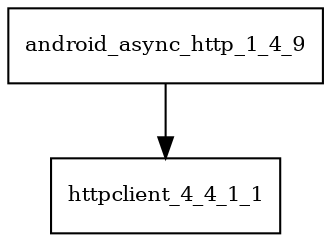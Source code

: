 digraph android_async_http_1_4_9_dependencies {
  node [shape = box, fontsize=10.0];
  android_async_http_1_4_9 -> httpclient_4_4_1_1;
}
